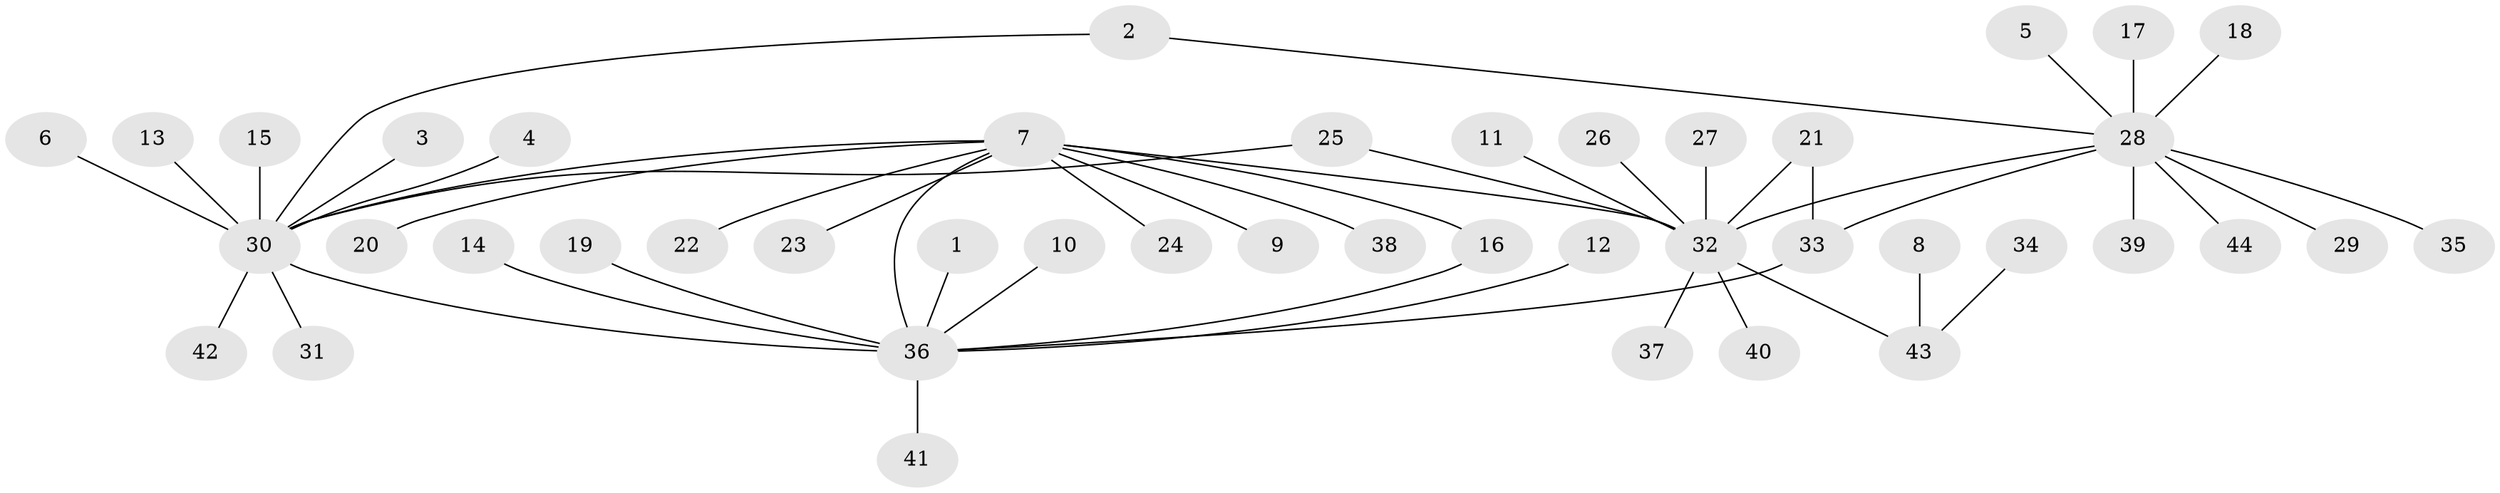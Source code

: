 // original degree distribution, {12: 0.011627906976744186, 1: 0.6162790697674418, 13: 0.011627906976744186, 15: 0.011627906976744186, 2: 0.19767441860465115, 5: 0.03488372093023256, 14: 0.011627906976744186, 9: 0.011627906976744186, 3: 0.08139534883720931, 4: 0.011627906976744186}
// Generated by graph-tools (version 1.1) at 2025/49/03/09/25 03:49:56]
// undirected, 44 vertices, 49 edges
graph export_dot {
graph [start="1"]
  node [color=gray90,style=filled];
  1;
  2;
  3;
  4;
  5;
  6;
  7;
  8;
  9;
  10;
  11;
  12;
  13;
  14;
  15;
  16;
  17;
  18;
  19;
  20;
  21;
  22;
  23;
  24;
  25;
  26;
  27;
  28;
  29;
  30;
  31;
  32;
  33;
  34;
  35;
  36;
  37;
  38;
  39;
  40;
  41;
  42;
  43;
  44;
  1 -- 36 [weight=1.0];
  2 -- 28 [weight=1.0];
  2 -- 30 [weight=1.0];
  3 -- 30 [weight=1.0];
  4 -- 30 [weight=1.0];
  5 -- 28 [weight=1.0];
  6 -- 30 [weight=1.0];
  7 -- 9 [weight=1.0];
  7 -- 16 [weight=1.0];
  7 -- 20 [weight=1.0];
  7 -- 22 [weight=1.0];
  7 -- 23 [weight=1.0];
  7 -- 24 [weight=1.0];
  7 -- 30 [weight=1.0];
  7 -- 32 [weight=1.0];
  7 -- 36 [weight=1.0];
  7 -- 38 [weight=1.0];
  8 -- 43 [weight=1.0];
  10 -- 36 [weight=1.0];
  11 -- 32 [weight=1.0];
  12 -- 36 [weight=1.0];
  13 -- 30 [weight=1.0];
  14 -- 36 [weight=1.0];
  15 -- 30 [weight=1.0];
  16 -- 36 [weight=1.0];
  17 -- 28 [weight=1.0];
  18 -- 28 [weight=1.0];
  19 -- 36 [weight=1.0];
  21 -- 32 [weight=1.0];
  21 -- 33 [weight=1.0];
  25 -- 30 [weight=1.0];
  25 -- 32 [weight=1.0];
  26 -- 32 [weight=1.0];
  27 -- 32 [weight=1.0];
  28 -- 29 [weight=1.0];
  28 -- 32 [weight=1.0];
  28 -- 33 [weight=1.0];
  28 -- 35 [weight=1.0];
  28 -- 39 [weight=1.0];
  28 -- 44 [weight=1.0];
  30 -- 31 [weight=1.0];
  30 -- 36 [weight=2.0];
  30 -- 42 [weight=1.0];
  32 -- 37 [weight=1.0];
  32 -- 40 [weight=1.0];
  32 -- 43 [weight=1.0];
  33 -- 36 [weight=1.0];
  34 -- 43 [weight=1.0];
  36 -- 41 [weight=1.0];
}
